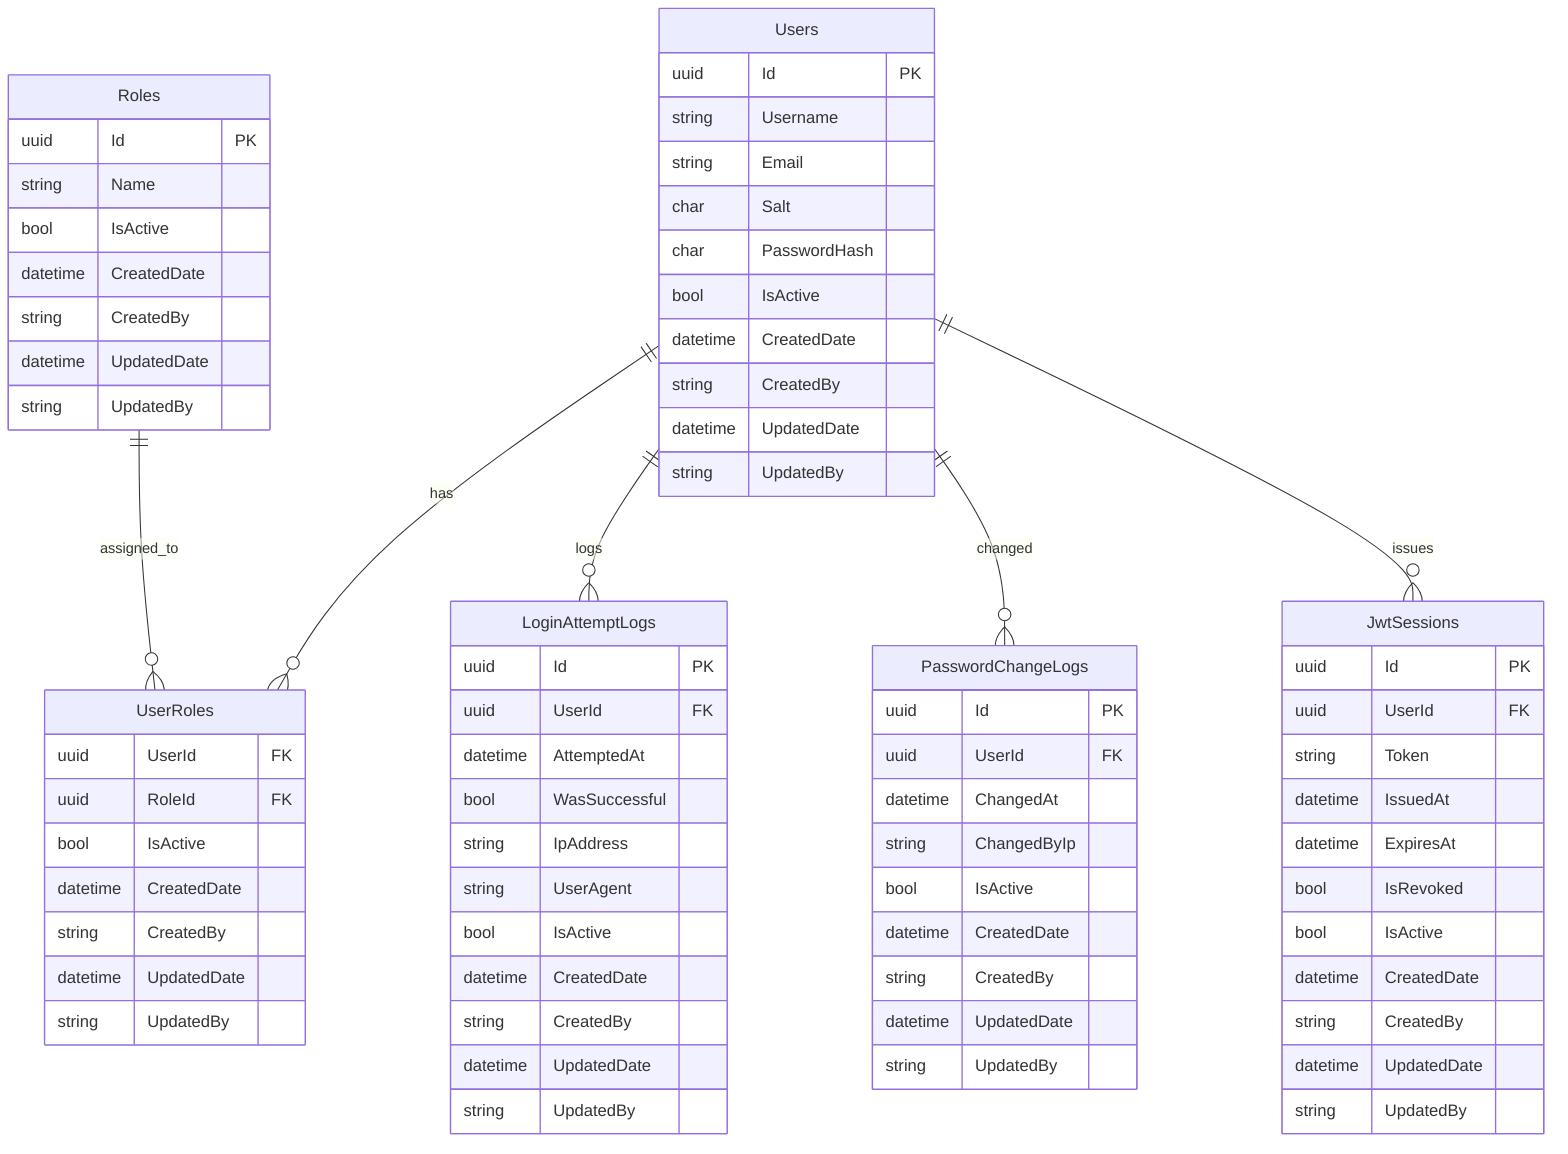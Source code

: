 erDiagram
    Users {
        uuid Id PK
        string Username
        string Email
        char Salt
        char PasswordHash
        bool IsActive
        datetime CreatedDate
        string CreatedBy
        datetime UpdatedDate
        string UpdatedBy
    }

    Roles {
        uuid Id PK
        string Name
        bool IsActive
        datetime CreatedDate
        string CreatedBy
        datetime UpdatedDate
        string UpdatedBy
    }

    UserRoles {
        uuid UserId FK
        uuid RoleId FK
        bool IsActive
        datetime CreatedDate
        string CreatedBy
        datetime UpdatedDate
        string UpdatedBy
    }

    LoginAttemptLogs {
        uuid Id PK
        uuid UserId FK
        datetime AttemptedAt
        bool WasSuccessful
        string IpAddress
        string UserAgent
        bool IsActive
        datetime CreatedDate
        string CreatedBy
        datetime UpdatedDate
        string UpdatedBy
    }

    PasswordChangeLogs {
        uuid Id PK
        uuid UserId FK
        datetime ChangedAt
        string ChangedByIp
        bool IsActive
        datetime CreatedDate
        string CreatedBy
        datetime UpdatedDate
        string UpdatedBy
    }

    JwtSessions {
        uuid Id PK
        uuid UserId FK
        string Token
        datetime IssuedAt
        datetime ExpiresAt
        bool IsRevoked
        bool IsActive
        datetime CreatedDate
        string CreatedBy
        datetime UpdatedDate
        string UpdatedBy
    }

    Users ||--o{ UserRoles : has
    Roles ||--o{ UserRoles : assigned_to
    Users ||--o{ LoginAttemptLogs : logs
    Users ||--o{ PasswordChangeLogs : changed
    Users ||--o{ JwtSessions : issues
